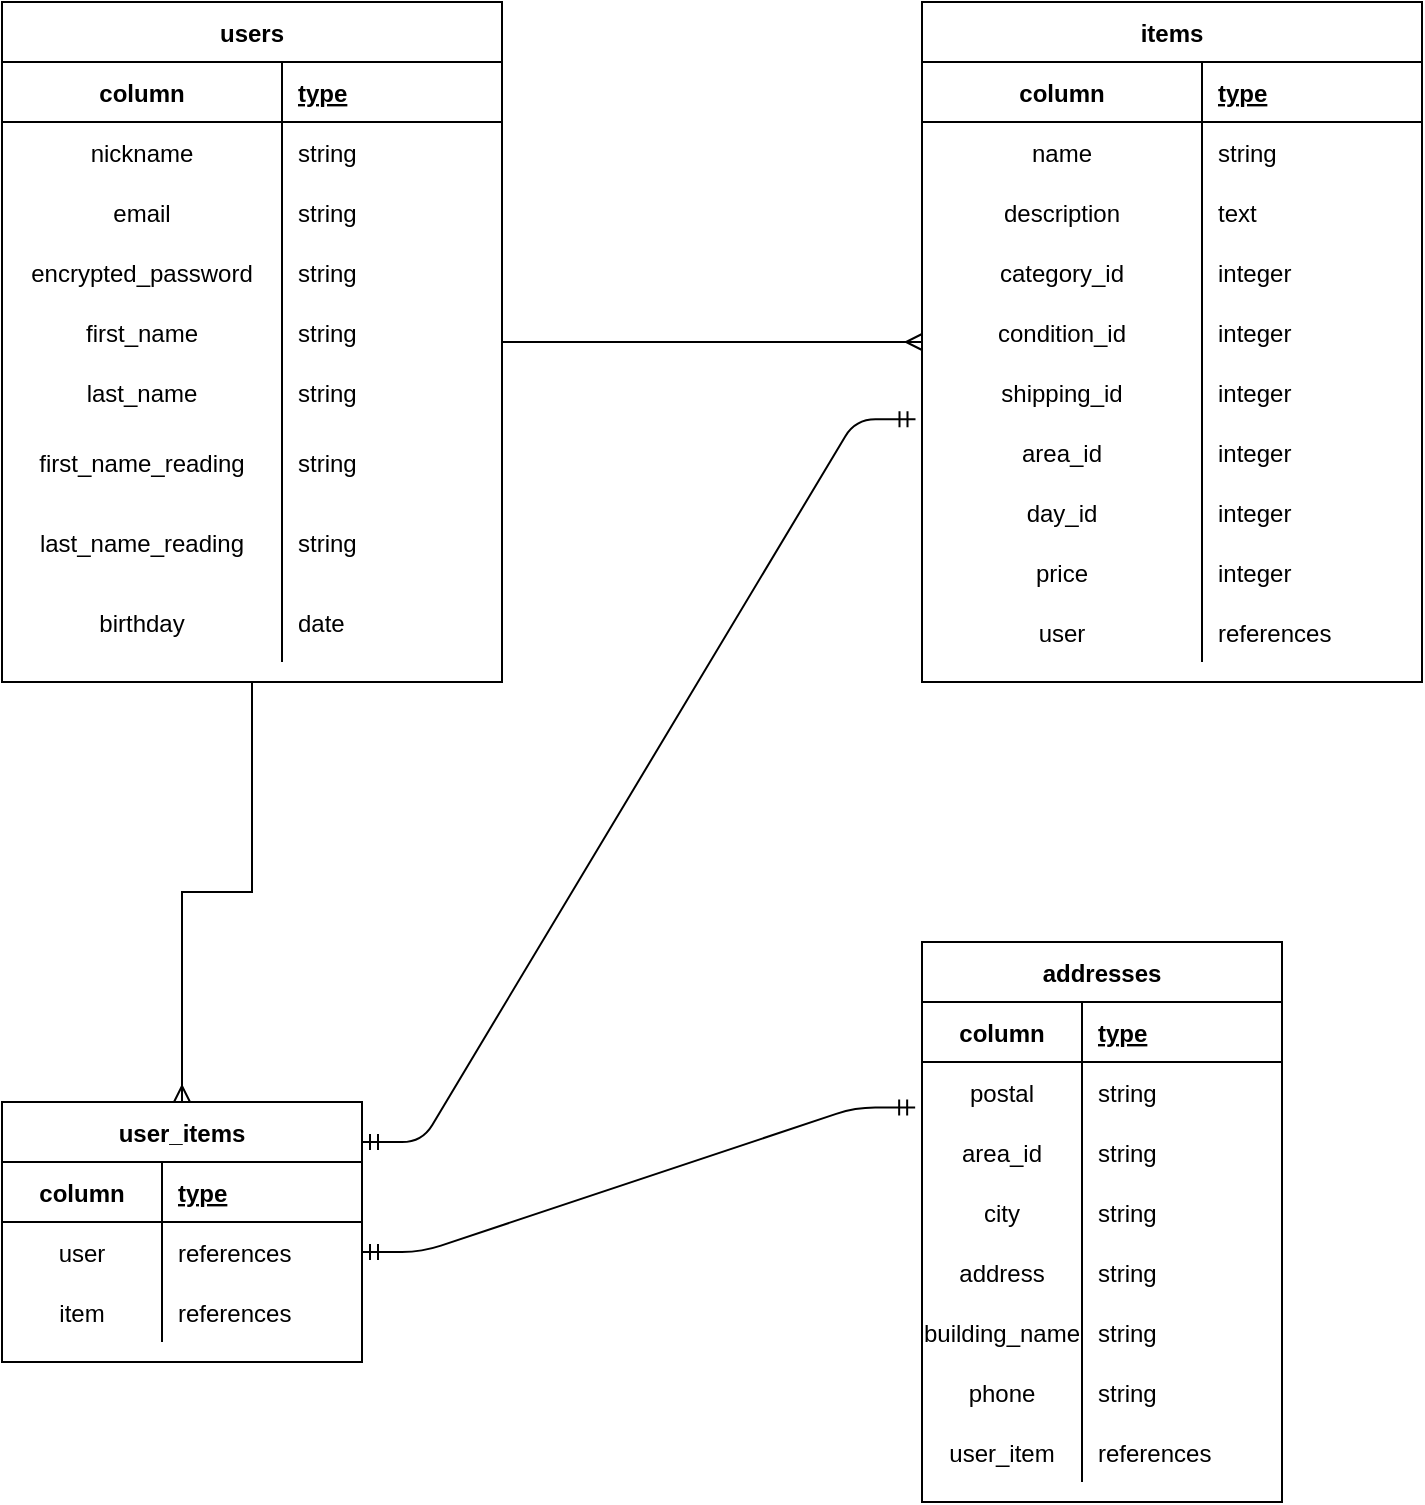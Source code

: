 <mxfile version="13.10.0" type="embed">
    <diagram id="qimWqXdbKfj2qzNDla35" name="Page-1">
        <mxGraphModel dx="904" dy="669" grid="1" gridSize="10" guides="1" tooltips="1" connect="1" arrows="1" fold="1" page="1" pageScale="1" pageWidth="827" pageHeight="1169" math="0" shadow="0">
            <root>
                <mxCell id="0"/>
                <mxCell id="1" parent="0"/>
                <mxCell id="GZePijYV1CCqP01BYh9i-110" value="" style="edgeStyle=orthogonalEdgeStyle;rounded=0;orthogonalLoop=1;jettySize=auto;html=1;endArrow=ERmany;endFill=0;" parent="1" source="GZePijYV1CCqP01BYh9i-66" target="GZePijYV1CCqP01BYh9i-88" edge="1">
                    <mxGeometry relative="1" as="geometry"/>
                </mxCell>
                <mxCell id="74" style="edgeStyle=orthogonalEdgeStyle;rounded=0;orthogonalLoop=1;jettySize=auto;html=1;endArrow=ERmany;endFill=0;" edge="1" parent="1" source="GZePijYV1CCqP01BYh9i-66" target="49">
                    <mxGeometry relative="1" as="geometry"/>
                </mxCell>
                <mxCell id="GZePijYV1CCqP01BYh9i-66" value="users" style="shape=table;startSize=30;container=1;collapsible=1;childLayout=tableLayout;fixedRows=1;rowLines=0;fontStyle=1;align=center;resizeLast=1;fillColor=none;gradientColor=none;" parent="1" vertex="1">
                    <mxGeometry x="30" y="10" width="250" height="340" as="geometry"/>
                </mxCell>
                <mxCell id="GZePijYV1CCqP01BYh9i-67" value="" style="shape=partialRectangle;collapsible=0;dropTarget=0;pointerEvents=0;fillColor=none;top=0;left=0;bottom=1;right=0;points=[[0,0.5],[1,0.5]];portConstraint=eastwest;" parent="GZePijYV1CCqP01BYh9i-66" vertex="1">
                    <mxGeometry y="30" width="250" height="30" as="geometry"/>
                </mxCell>
                <mxCell id="GZePijYV1CCqP01BYh9i-68" value="column" style="shape=partialRectangle;connectable=0;fillColor=none;top=0;left=0;bottom=0;right=0;fontStyle=1;overflow=hidden;" parent="GZePijYV1CCqP01BYh9i-67" vertex="1">
                    <mxGeometry width="140" height="30" as="geometry"/>
                </mxCell>
                <mxCell id="GZePijYV1CCqP01BYh9i-69" value="type" style="shape=partialRectangle;connectable=0;fillColor=none;top=0;left=0;bottom=0;right=0;align=left;spacingLeft=6;fontStyle=5;overflow=hidden;" parent="GZePijYV1CCqP01BYh9i-67" vertex="1">
                    <mxGeometry x="140" width="110" height="30" as="geometry"/>
                </mxCell>
                <mxCell id="GZePijYV1CCqP01BYh9i-70" value="" style="shape=partialRectangle;collapsible=0;dropTarget=0;pointerEvents=0;fillColor=none;top=0;left=0;bottom=0;right=0;points=[[0,0.5],[1,0.5]];portConstraint=eastwest;" parent="GZePijYV1CCqP01BYh9i-66" vertex="1">
                    <mxGeometry y="60" width="250" height="30" as="geometry"/>
                </mxCell>
                <mxCell id="GZePijYV1CCqP01BYh9i-71" value="nickname" style="shape=partialRectangle;connectable=0;fillColor=none;top=0;left=0;bottom=0;right=0;editable=1;overflow=hidden;" parent="GZePijYV1CCqP01BYh9i-70" vertex="1">
                    <mxGeometry width="140" height="30" as="geometry"/>
                </mxCell>
                <mxCell id="GZePijYV1CCqP01BYh9i-72" value="string" style="shape=partialRectangle;connectable=0;fillColor=none;top=0;left=0;bottom=0;right=0;align=left;spacingLeft=6;overflow=hidden;" parent="GZePijYV1CCqP01BYh9i-70" vertex="1">
                    <mxGeometry x="140" width="110" height="30" as="geometry"/>
                </mxCell>
                <mxCell id="GZePijYV1CCqP01BYh9i-73" value="" style="shape=partialRectangle;collapsible=0;dropTarget=0;pointerEvents=0;fillColor=none;top=0;left=0;bottom=0;right=0;points=[[0,0.5],[1,0.5]];portConstraint=eastwest;" parent="GZePijYV1CCqP01BYh9i-66" vertex="1">
                    <mxGeometry y="90" width="250" height="30" as="geometry"/>
                </mxCell>
                <mxCell id="GZePijYV1CCqP01BYh9i-74" value="email" style="shape=partialRectangle;connectable=0;fillColor=none;top=0;left=0;bottom=0;right=0;editable=1;overflow=hidden;" parent="GZePijYV1CCqP01BYh9i-73" vertex="1">
                    <mxGeometry width="140" height="30" as="geometry"/>
                </mxCell>
                <mxCell id="GZePijYV1CCqP01BYh9i-75" value="string" style="shape=partialRectangle;connectable=0;fillColor=none;top=0;left=0;bottom=0;right=0;align=left;spacingLeft=6;overflow=hidden;" parent="GZePijYV1CCqP01BYh9i-73" vertex="1">
                    <mxGeometry x="140" width="110" height="30" as="geometry"/>
                </mxCell>
                <mxCell id="GZePijYV1CCqP01BYh9i-76" value="" style="shape=partialRectangle;collapsible=0;dropTarget=0;pointerEvents=0;fillColor=none;top=0;left=0;bottom=0;right=0;points=[[0,0.5],[1,0.5]];portConstraint=eastwest;" parent="GZePijYV1CCqP01BYh9i-66" vertex="1">
                    <mxGeometry y="120" width="250" height="30" as="geometry"/>
                </mxCell>
                <mxCell id="GZePijYV1CCqP01BYh9i-77" value="encrypted_password" style="shape=partialRectangle;connectable=0;fillColor=none;top=0;left=0;bottom=0;right=0;editable=1;overflow=hidden;" parent="GZePijYV1CCqP01BYh9i-76" vertex="1">
                    <mxGeometry width="140" height="30" as="geometry"/>
                </mxCell>
                <mxCell id="GZePijYV1CCqP01BYh9i-78" value="string" style="shape=partialRectangle;connectable=0;fillColor=none;top=0;left=0;bottom=0;right=0;align=left;spacingLeft=6;overflow=hidden;" parent="GZePijYV1CCqP01BYh9i-76" vertex="1">
                    <mxGeometry x="140" width="110" height="30" as="geometry"/>
                </mxCell>
                <mxCell id="GZePijYV1CCqP01BYh9i-79" value="" style="shape=partialRectangle;collapsible=0;dropTarget=0;pointerEvents=0;fillColor=none;top=0;left=0;bottom=0;right=0;points=[[0,0.5],[1,0.5]];portConstraint=eastwest;" parent="GZePijYV1CCqP01BYh9i-66" vertex="1">
                    <mxGeometry y="150" width="250" height="30" as="geometry"/>
                </mxCell>
                <mxCell id="GZePijYV1CCqP01BYh9i-80" value="first_name" style="shape=partialRectangle;connectable=0;fillColor=none;top=0;left=0;bottom=0;right=0;editable=1;overflow=hidden;" parent="GZePijYV1CCqP01BYh9i-79" vertex="1">
                    <mxGeometry width="140" height="30" as="geometry"/>
                </mxCell>
                <mxCell id="GZePijYV1CCqP01BYh9i-81" value="string" style="shape=partialRectangle;connectable=0;fillColor=none;top=0;left=0;bottom=0;right=0;align=left;spacingLeft=6;overflow=hidden;" parent="GZePijYV1CCqP01BYh9i-79" vertex="1">
                    <mxGeometry x="140" width="110" height="30" as="geometry"/>
                </mxCell>
                <mxCell id="GZePijYV1CCqP01BYh9i-82" value="" style="shape=partialRectangle;collapsible=0;dropTarget=0;pointerEvents=0;fillColor=none;top=0;left=0;bottom=0;right=0;points=[[0,0.5],[1,0.5]];portConstraint=eastwest;" parent="GZePijYV1CCqP01BYh9i-66" vertex="1">
                    <mxGeometry y="180" width="250" height="30" as="geometry"/>
                </mxCell>
                <mxCell id="GZePijYV1CCqP01BYh9i-83" value="last_name" style="shape=partialRectangle;connectable=0;fillColor=none;top=0;left=0;bottom=0;right=0;editable=1;overflow=hidden;" parent="GZePijYV1CCqP01BYh9i-82" vertex="1">
                    <mxGeometry width="140" height="30" as="geometry"/>
                </mxCell>
                <mxCell id="GZePijYV1CCqP01BYh9i-84" value="string" style="shape=partialRectangle;connectable=0;fillColor=none;top=0;left=0;bottom=0;right=0;align=left;spacingLeft=6;overflow=hidden;" parent="GZePijYV1CCqP01BYh9i-82" vertex="1">
                    <mxGeometry x="140" width="110" height="30" as="geometry"/>
                </mxCell>
                <mxCell id="GZePijYV1CCqP01BYh9i-85" value="" style="shape=partialRectangle;collapsible=0;dropTarget=0;pointerEvents=0;fillColor=none;top=0;left=0;bottom=0;right=0;points=[[0,0.5],[1,0.5]];portConstraint=eastwest;" parent="GZePijYV1CCqP01BYh9i-66" vertex="1">
                    <mxGeometry y="210" width="250" height="40" as="geometry"/>
                </mxCell>
                <mxCell id="GZePijYV1CCqP01BYh9i-86" value="first_name_reading" style="shape=partialRectangle;connectable=0;fillColor=none;top=0;left=0;bottom=0;right=0;editable=1;overflow=hidden;" parent="GZePijYV1CCqP01BYh9i-85" vertex="1">
                    <mxGeometry width="140" height="40" as="geometry"/>
                </mxCell>
                <mxCell id="GZePijYV1CCqP01BYh9i-87" value="string" style="shape=partialRectangle;connectable=0;fillColor=none;top=0;left=0;bottom=0;right=0;align=left;spacingLeft=6;overflow=hidden;" parent="GZePijYV1CCqP01BYh9i-85" vertex="1">
                    <mxGeometry x="140" width="110" height="40" as="geometry"/>
                </mxCell>
                <mxCell id="103" value="" style="shape=partialRectangle;collapsible=0;dropTarget=0;pointerEvents=0;fillColor=none;top=0;left=0;bottom=0;right=0;points=[[0,0.5],[1,0.5]];portConstraint=eastwest;" vertex="1" parent="GZePijYV1CCqP01BYh9i-66">
                    <mxGeometry y="250" width="250" height="40" as="geometry"/>
                </mxCell>
                <mxCell id="104" value="last_name_reading" style="shape=partialRectangle;connectable=0;fillColor=none;top=0;left=0;bottom=0;right=0;editable=1;overflow=hidden;" vertex="1" parent="103">
                    <mxGeometry width="140" height="40" as="geometry"/>
                </mxCell>
                <mxCell id="105" value="string" style="shape=partialRectangle;connectable=0;fillColor=none;top=0;left=0;bottom=0;right=0;align=left;spacingLeft=6;overflow=hidden;" vertex="1" parent="103">
                    <mxGeometry x="140" width="110" height="40" as="geometry"/>
                </mxCell>
                <mxCell id="100" value="" style="shape=partialRectangle;collapsible=0;dropTarget=0;pointerEvents=0;fillColor=none;top=0;left=0;bottom=0;right=0;points=[[0,0.5],[1,0.5]];portConstraint=eastwest;" vertex="1" parent="GZePijYV1CCqP01BYh9i-66">
                    <mxGeometry y="290" width="250" height="40" as="geometry"/>
                </mxCell>
                <mxCell id="101" value="birthday" style="shape=partialRectangle;connectable=0;fillColor=none;top=0;left=0;bottom=0;right=0;editable=1;overflow=hidden;" vertex="1" parent="100">
                    <mxGeometry width="140" height="40" as="geometry"/>
                </mxCell>
                <mxCell id="102" value="date" style="shape=partialRectangle;connectable=0;fillColor=none;top=0;left=0;bottom=0;right=0;align=left;spacingLeft=6;overflow=hidden;" vertex="1" parent="100">
                    <mxGeometry x="140" width="110" height="40" as="geometry"/>
                </mxCell>
                <mxCell id="GZePijYV1CCqP01BYh9i-88" value="items" style="shape=table;startSize=30;container=1;collapsible=1;childLayout=tableLayout;fixedRows=1;rowLines=0;fontStyle=1;align=center;resizeLast=1;fillColor=none;gradientColor=none;" parent="1" vertex="1">
                    <mxGeometry x="490" y="10" width="250" height="340" as="geometry"/>
                </mxCell>
                <mxCell id="GZePijYV1CCqP01BYh9i-89" value="" style="shape=partialRectangle;collapsible=0;dropTarget=0;pointerEvents=0;fillColor=none;top=0;left=0;bottom=1;right=0;points=[[0,0.5],[1,0.5]];portConstraint=eastwest;" parent="GZePijYV1CCqP01BYh9i-88" vertex="1">
                    <mxGeometry y="30" width="250" height="30" as="geometry"/>
                </mxCell>
                <mxCell id="GZePijYV1CCqP01BYh9i-90" value="column" style="shape=partialRectangle;connectable=0;fillColor=none;top=0;left=0;bottom=0;right=0;fontStyle=1;overflow=hidden;" parent="GZePijYV1CCqP01BYh9i-89" vertex="1">
                    <mxGeometry width="140" height="30" as="geometry"/>
                </mxCell>
                <mxCell id="GZePijYV1CCqP01BYh9i-91" value="type" style="shape=partialRectangle;connectable=0;fillColor=none;top=0;left=0;bottom=0;right=0;align=left;spacingLeft=6;fontStyle=5;overflow=hidden;" parent="GZePijYV1CCqP01BYh9i-89" vertex="1">
                    <mxGeometry x="140" width="110" height="30" as="geometry"/>
                </mxCell>
                <mxCell id="GZePijYV1CCqP01BYh9i-92" value="" style="shape=partialRectangle;collapsible=0;dropTarget=0;pointerEvents=0;fillColor=none;top=0;left=0;bottom=0;right=0;points=[[0,0.5],[1,0.5]];portConstraint=eastwest;" parent="GZePijYV1CCqP01BYh9i-88" vertex="1">
                    <mxGeometry y="60" width="250" height="30" as="geometry"/>
                </mxCell>
                <mxCell id="GZePijYV1CCqP01BYh9i-93" value="name" style="shape=partialRectangle;connectable=0;fillColor=none;top=0;left=0;bottom=0;right=0;editable=1;overflow=hidden;" parent="GZePijYV1CCqP01BYh9i-92" vertex="1">
                    <mxGeometry width="140" height="30" as="geometry"/>
                </mxCell>
                <mxCell id="GZePijYV1CCqP01BYh9i-94" value="string" style="shape=partialRectangle;connectable=0;fillColor=none;top=0;left=0;bottom=0;right=0;align=left;spacingLeft=6;overflow=hidden;" parent="GZePijYV1CCqP01BYh9i-92" vertex="1">
                    <mxGeometry x="140" width="110" height="30" as="geometry"/>
                </mxCell>
                <mxCell id="GZePijYV1CCqP01BYh9i-95" value="" style="shape=partialRectangle;collapsible=0;dropTarget=0;pointerEvents=0;fillColor=none;top=0;left=0;bottom=0;right=0;points=[[0,0.5],[1,0.5]];portConstraint=eastwest;" parent="GZePijYV1CCqP01BYh9i-88" vertex="1">
                    <mxGeometry y="90" width="250" height="30" as="geometry"/>
                </mxCell>
                <mxCell id="GZePijYV1CCqP01BYh9i-96" value="description" style="shape=partialRectangle;connectable=0;fillColor=none;top=0;left=0;bottom=0;right=0;editable=1;overflow=hidden;" parent="GZePijYV1CCqP01BYh9i-95" vertex="1">
                    <mxGeometry width="140" height="30" as="geometry"/>
                </mxCell>
                <mxCell id="GZePijYV1CCqP01BYh9i-97" value="text" style="shape=partialRectangle;connectable=0;fillColor=none;top=0;left=0;bottom=0;right=0;align=left;spacingLeft=6;overflow=hidden;" parent="GZePijYV1CCqP01BYh9i-95" vertex="1">
                    <mxGeometry x="140" width="110" height="30" as="geometry"/>
                </mxCell>
                <mxCell id="GZePijYV1CCqP01BYh9i-98" value="" style="shape=partialRectangle;collapsible=0;dropTarget=0;pointerEvents=0;fillColor=none;top=0;left=0;bottom=0;right=0;points=[[0,0.5],[1,0.5]];portConstraint=eastwest;" parent="GZePijYV1CCqP01BYh9i-88" vertex="1">
                    <mxGeometry y="120" width="250" height="30" as="geometry"/>
                </mxCell>
                <mxCell id="GZePijYV1CCqP01BYh9i-99" value="category_id" style="shape=partialRectangle;connectable=0;fillColor=none;top=0;left=0;bottom=0;right=0;editable=1;overflow=hidden;" parent="GZePijYV1CCqP01BYh9i-98" vertex="1">
                    <mxGeometry width="140" height="30" as="geometry"/>
                </mxCell>
                <mxCell id="GZePijYV1CCqP01BYh9i-100" value="integer" style="shape=partialRectangle;connectable=0;fillColor=none;top=0;left=0;bottom=0;right=0;align=left;spacingLeft=6;overflow=hidden;" parent="GZePijYV1CCqP01BYh9i-98" vertex="1">
                    <mxGeometry x="140" width="110" height="30" as="geometry"/>
                </mxCell>
                <mxCell id="GZePijYV1CCqP01BYh9i-101" value="" style="shape=partialRectangle;collapsible=0;dropTarget=0;pointerEvents=0;fillColor=none;top=0;left=0;bottom=0;right=0;points=[[0,0.5],[1,0.5]];portConstraint=eastwest;" parent="GZePijYV1CCqP01BYh9i-88" vertex="1">
                    <mxGeometry y="150" width="250" height="30" as="geometry"/>
                </mxCell>
                <mxCell id="GZePijYV1CCqP01BYh9i-102" value="condition_id" style="shape=partialRectangle;connectable=0;fillColor=none;top=0;left=0;bottom=0;right=0;editable=1;overflow=hidden;" parent="GZePijYV1CCqP01BYh9i-101" vertex="1">
                    <mxGeometry width="140" height="30" as="geometry"/>
                </mxCell>
                <mxCell id="GZePijYV1CCqP01BYh9i-103" value="integer" style="shape=partialRectangle;connectable=0;fillColor=none;top=0;left=0;bottom=0;right=0;align=left;spacingLeft=6;overflow=hidden;" parent="GZePijYV1CCqP01BYh9i-101" vertex="1">
                    <mxGeometry x="140" width="110" height="30" as="geometry"/>
                </mxCell>
                <mxCell id="GZePijYV1CCqP01BYh9i-104" value="" style="shape=partialRectangle;collapsible=0;dropTarget=0;pointerEvents=0;fillColor=none;top=0;left=0;bottom=0;right=0;points=[[0,0.5],[1,0.5]];portConstraint=eastwest;" parent="GZePijYV1CCqP01BYh9i-88" vertex="1">
                    <mxGeometry y="180" width="250" height="30" as="geometry"/>
                </mxCell>
                <mxCell id="GZePijYV1CCqP01BYh9i-105" value="shipping_id" style="shape=partialRectangle;connectable=0;fillColor=none;top=0;left=0;bottom=0;right=0;editable=1;overflow=hidden;" parent="GZePijYV1CCqP01BYh9i-104" vertex="1">
                    <mxGeometry width="140" height="30" as="geometry"/>
                </mxCell>
                <mxCell id="GZePijYV1CCqP01BYh9i-106" value="integer" style="shape=partialRectangle;connectable=0;fillColor=none;top=0;left=0;bottom=0;right=0;align=left;spacingLeft=6;overflow=hidden;" parent="GZePijYV1CCqP01BYh9i-104" vertex="1">
                    <mxGeometry x="140" width="110" height="30" as="geometry"/>
                </mxCell>
                <mxCell id="GZePijYV1CCqP01BYh9i-107" value="" style="shape=partialRectangle;collapsible=0;dropTarget=0;pointerEvents=0;fillColor=none;top=0;left=0;bottom=0;right=0;points=[[0,0.5],[1,0.5]];portConstraint=eastwest;" parent="GZePijYV1CCqP01BYh9i-88" vertex="1">
                    <mxGeometry y="210" width="250" height="30" as="geometry"/>
                </mxCell>
                <mxCell id="GZePijYV1CCqP01BYh9i-108" value="area_id" style="shape=partialRectangle;connectable=0;fillColor=none;top=0;left=0;bottom=0;right=0;editable=1;overflow=hidden;" parent="GZePijYV1CCqP01BYh9i-107" vertex="1">
                    <mxGeometry width="140" height="30" as="geometry"/>
                </mxCell>
                <mxCell id="GZePijYV1CCqP01BYh9i-109" value="integer" style="shape=partialRectangle;connectable=0;fillColor=none;top=0;left=0;bottom=0;right=0;align=left;spacingLeft=6;overflow=hidden;" parent="GZePijYV1CCqP01BYh9i-107" vertex="1">
                    <mxGeometry x="140" width="110" height="30" as="geometry"/>
                </mxCell>
                <mxCell id="41" value="" style="shape=partialRectangle;collapsible=0;dropTarget=0;pointerEvents=0;fillColor=none;top=0;left=0;bottom=0;right=0;points=[[0,0.5],[1,0.5]];portConstraint=eastwest;" vertex="1" parent="GZePijYV1CCqP01BYh9i-88">
                    <mxGeometry y="240" width="250" height="30" as="geometry"/>
                </mxCell>
                <mxCell id="42" value="day_id" style="shape=partialRectangle;connectable=0;fillColor=none;top=0;left=0;bottom=0;right=0;editable=1;overflow=hidden;" vertex="1" parent="41">
                    <mxGeometry width="140" height="30" as="geometry"/>
                </mxCell>
                <mxCell id="43" value="integer" style="shape=partialRectangle;connectable=0;fillColor=none;top=0;left=0;bottom=0;right=0;align=left;spacingLeft=6;overflow=hidden;" vertex="1" parent="41">
                    <mxGeometry x="140" width="110" height="30" as="geometry"/>
                </mxCell>
                <mxCell id="44" value="" style="shape=partialRectangle;collapsible=0;dropTarget=0;pointerEvents=0;fillColor=none;top=0;left=0;bottom=0;right=0;points=[[0,0.5],[1,0.5]];portConstraint=eastwest;" vertex="1" parent="GZePijYV1CCqP01BYh9i-88">
                    <mxGeometry y="270" width="250" height="30" as="geometry"/>
                </mxCell>
                <mxCell id="45" value="price" style="shape=partialRectangle;connectable=0;fillColor=none;top=0;left=0;bottom=0;right=0;editable=1;overflow=hidden;" vertex="1" parent="44">
                    <mxGeometry width="140" height="30" as="geometry"/>
                </mxCell>
                <mxCell id="46" value="integer" style="shape=partialRectangle;connectable=0;fillColor=none;top=0;left=0;bottom=0;right=0;align=left;spacingLeft=6;overflow=hidden;" vertex="1" parent="44">
                    <mxGeometry x="140" width="110" height="30" as="geometry"/>
                </mxCell>
                <mxCell id="106" value="" style="shape=partialRectangle;collapsible=0;dropTarget=0;pointerEvents=0;fillColor=none;top=0;left=0;bottom=0;right=0;points=[[0,0.5],[1,0.5]];portConstraint=eastwest;" vertex="1" parent="GZePijYV1CCqP01BYh9i-88">
                    <mxGeometry y="300" width="250" height="30" as="geometry"/>
                </mxCell>
                <mxCell id="107" value="user" style="shape=partialRectangle;connectable=0;fillColor=none;top=0;left=0;bottom=0;right=0;editable=1;overflow=hidden;" vertex="1" parent="106">
                    <mxGeometry width="140" height="30" as="geometry"/>
                </mxCell>
                <mxCell id="108" value="references" style="shape=partialRectangle;connectable=0;fillColor=none;top=0;left=0;bottom=0;right=0;align=left;spacingLeft=6;overflow=hidden;" vertex="1" parent="106">
                    <mxGeometry x="140" width="110" height="30" as="geometry"/>
                </mxCell>
                <mxCell id="49" value="user_items" style="shape=table;startSize=30;container=1;collapsible=1;childLayout=tableLayout;fixedRows=1;rowLines=0;fontStyle=1;align=center;resizeLast=1;fillColor=none;gradientColor=none;" vertex="1" parent="1">
                    <mxGeometry x="30" y="560" width="180" height="130" as="geometry"/>
                </mxCell>
                <mxCell id="50" value="" style="shape=partialRectangle;collapsible=0;dropTarget=0;pointerEvents=0;fillColor=none;top=0;left=0;bottom=1;right=0;points=[[0,0.5],[1,0.5]];portConstraint=eastwest;" vertex="1" parent="49">
                    <mxGeometry y="30" width="180" height="30" as="geometry"/>
                </mxCell>
                <mxCell id="51" value="column" style="shape=partialRectangle;connectable=0;fillColor=none;top=0;left=0;bottom=0;right=0;fontStyle=1;overflow=hidden;" vertex="1" parent="50">
                    <mxGeometry width="80" height="30" as="geometry"/>
                </mxCell>
                <mxCell id="52" value="type" style="shape=partialRectangle;connectable=0;fillColor=none;top=0;left=0;bottom=0;right=0;align=left;spacingLeft=6;fontStyle=5;overflow=hidden;" vertex="1" parent="50">
                    <mxGeometry x="80" width="100" height="30" as="geometry"/>
                </mxCell>
                <mxCell id="62" value="" style="shape=partialRectangle;collapsible=0;dropTarget=0;pointerEvents=0;fillColor=none;top=0;left=0;bottom=0;right=0;points=[[0,0.5],[1,0.5]];portConstraint=eastwest;" vertex="1" parent="49">
                    <mxGeometry y="60" width="180" height="30" as="geometry"/>
                </mxCell>
                <mxCell id="63" value="user" style="shape=partialRectangle;connectable=0;fillColor=none;top=0;left=0;bottom=0;right=0;editable=1;overflow=hidden;" vertex="1" parent="62">
                    <mxGeometry width="80" height="30" as="geometry"/>
                </mxCell>
                <mxCell id="64" value="references" style="shape=partialRectangle;connectable=0;fillColor=none;top=0;left=0;bottom=0;right=0;align=left;spacingLeft=6;overflow=hidden;" vertex="1" parent="62">
                    <mxGeometry x="80" width="100" height="30" as="geometry"/>
                </mxCell>
                <mxCell id="112" value="" style="shape=partialRectangle;collapsible=0;dropTarget=0;pointerEvents=0;fillColor=none;top=0;left=0;bottom=0;right=0;points=[[0,0.5],[1,0.5]];portConstraint=eastwest;" vertex="1" parent="49">
                    <mxGeometry y="90" width="180" height="30" as="geometry"/>
                </mxCell>
                <mxCell id="113" value="item" style="shape=partialRectangle;connectable=0;fillColor=none;top=0;left=0;bottom=0;right=0;editable=1;overflow=hidden;" vertex="1" parent="112">
                    <mxGeometry width="80" height="30" as="geometry"/>
                </mxCell>
                <mxCell id="114" value="references" style="shape=partialRectangle;connectable=0;fillColor=none;top=0;left=0;bottom=0;right=0;align=left;spacingLeft=6;overflow=hidden;" vertex="1" parent="112">
                    <mxGeometry x="80" width="100" height="30" as="geometry"/>
                </mxCell>
                <mxCell id="76" value="addresses" style="shape=table;startSize=30;container=1;collapsible=1;childLayout=tableLayout;fixedRows=1;rowLines=0;fontStyle=1;align=center;resizeLast=1;fillColor=none;gradientColor=none;" vertex="1" parent="1">
                    <mxGeometry x="490" y="480" width="180" height="280" as="geometry"/>
                </mxCell>
                <mxCell id="77" value="" style="shape=partialRectangle;collapsible=0;dropTarget=0;pointerEvents=0;fillColor=none;top=0;left=0;bottom=1;right=0;points=[[0,0.5],[1,0.5]];portConstraint=eastwest;" vertex="1" parent="76">
                    <mxGeometry y="30" width="180" height="30" as="geometry"/>
                </mxCell>
                <mxCell id="78" value="column" style="shape=partialRectangle;connectable=0;fillColor=none;top=0;left=0;bottom=0;right=0;fontStyle=1;overflow=hidden;" vertex="1" parent="77">
                    <mxGeometry width="80" height="30" as="geometry"/>
                </mxCell>
                <mxCell id="79" value="type" style="shape=partialRectangle;connectable=0;fillColor=none;top=0;left=0;bottom=0;right=0;align=left;spacingLeft=6;fontStyle=5;overflow=hidden;" vertex="1" parent="77">
                    <mxGeometry x="80" width="100" height="30" as="geometry"/>
                </mxCell>
                <mxCell id="80" value="" style="shape=partialRectangle;collapsible=0;dropTarget=0;pointerEvents=0;fillColor=none;top=0;left=0;bottom=0;right=0;points=[[0,0.5],[1,0.5]];portConstraint=eastwest;" vertex="1" parent="76">
                    <mxGeometry y="60" width="180" height="30" as="geometry"/>
                </mxCell>
                <mxCell id="81" value="postal " style="shape=partialRectangle;connectable=0;fillColor=none;top=0;left=0;bottom=0;right=0;editable=1;overflow=hidden;" vertex="1" parent="80">
                    <mxGeometry width="80" height="30" as="geometry"/>
                </mxCell>
                <mxCell id="82" value="string" style="shape=partialRectangle;connectable=0;fillColor=none;top=0;left=0;bottom=0;right=0;align=left;spacingLeft=6;overflow=hidden;" vertex="1" parent="80">
                    <mxGeometry x="80" width="100" height="30" as="geometry"/>
                </mxCell>
                <mxCell id="83" value="" style="shape=partialRectangle;collapsible=0;dropTarget=0;pointerEvents=0;fillColor=none;top=0;left=0;bottom=0;right=0;points=[[0,0.5],[1,0.5]];portConstraint=eastwest;" vertex="1" parent="76">
                    <mxGeometry y="90" width="180" height="30" as="geometry"/>
                </mxCell>
                <mxCell id="84" value="area_id" style="shape=partialRectangle;connectable=0;fillColor=none;top=0;left=0;bottom=0;right=0;editable=1;overflow=hidden;" vertex="1" parent="83">
                    <mxGeometry width="80" height="30" as="geometry"/>
                </mxCell>
                <mxCell id="85" value="string" style="shape=partialRectangle;connectable=0;fillColor=none;top=0;left=0;bottom=0;right=0;align=left;spacingLeft=6;overflow=hidden;" vertex="1" parent="83">
                    <mxGeometry x="80" width="100" height="30" as="geometry"/>
                </mxCell>
                <mxCell id="86" value="" style="shape=partialRectangle;collapsible=0;dropTarget=0;pointerEvents=0;fillColor=none;top=0;left=0;bottom=0;right=0;points=[[0,0.5],[1,0.5]];portConstraint=eastwest;" vertex="1" parent="76">
                    <mxGeometry y="120" width="180" height="30" as="geometry"/>
                </mxCell>
                <mxCell id="87" value="city" style="shape=partialRectangle;connectable=0;fillColor=none;top=0;left=0;bottom=0;right=0;editable=1;overflow=hidden;" vertex="1" parent="86">
                    <mxGeometry width="80" height="30" as="geometry"/>
                </mxCell>
                <mxCell id="88" value="string" style="shape=partialRectangle;connectable=0;fillColor=none;top=0;left=0;bottom=0;right=0;align=left;spacingLeft=6;overflow=hidden;" vertex="1" parent="86">
                    <mxGeometry x="80" width="100" height="30" as="geometry"/>
                </mxCell>
                <mxCell id="89" value="" style="shape=partialRectangle;collapsible=0;dropTarget=0;pointerEvents=0;fillColor=none;top=0;left=0;bottom=0;right=0;points=[[0,0.5],[1,0.5]];portConstraint=eastwest;" vertex="1" parent="76">
                    <mxGeometry y="150" width="180" height="30" as="geometry"/>
                </mxCell>
                <mxCell id="90" value="address" style="shape=partialRectangle;connectable=0;fillColor=none;top=0;left=0;bottom=0;right=0;editable=1;overflow=hidden;" vertex="1" parent="89">
                    <mxGeometry width="80" height="30" as="geometry"/>
                </mxCell>
                <mxCell id="91" value="string" style="shape=partialRectangle;connectable=0;fillColor=none;top=0;left=0;bottom=0;right=0;align=left;spacingLeft=6;overflow=hidden;" vertex="1" parent="89">
                    <mxGeometry x="80" width="100" height="30" as="geometry"/>
                </mxCell>
                <mxCell id="92" value="" style="shape=partialRectangle;collapsible=0;dropTarget=0;pointerEvents=0;fillColor=none;top=0;left=0;bottom=0;right=0;points=[[0,0.5],[1,0.5]];portConstraint=eastwest;" vertex="1" parent="76">
                    <mxGeometry y="180" width="180" height="30" as="geometry"/>
                </mxCell>
                <mxCell id="93" value="building_name" style="shape=partialRectangle;connectable=0;fillColor=none;top=0;left=0;bottom=0;right=0;editable=1;overflow=hidden;" vertex="1" parent="92">
                    <mxGeometry width="80" height="30" as="geometry"/>
                </mxCell>
                <mxCell id="94" value="string" style="shape=partialRectangle;connectable=0;fillColor=none;top=0;left=0;bottom=0;right=0;align=left;spacingLeft=6;overflow=hidden;" vertex="1" parent="92">
                    <mxGeometry x="80" width="100" height="30" as="geometry"/>
                </mxCell>
                <mxCell id="95" value="" style="shape=partialRectangle;collapsible=0;dropTarget=0;pointerEvents=0;fillColor=none;top=0;left=0;bottom=0;right=0;points=[[0,0.5],[1,0.5]];portConstraint=eastwest;" vertex="1" parent="76">
                    <mxGeometry y="210" width="180" height="30" as="geometry"/>
                </mxCell>
                <mxCell id="96" value="phone" style="shape=partialRectangle;connectable=0;fillColor=none;top=0;left=0;bottom=0;right=0;editable=1;overflow=hidden;" vertex="1" parent="95">
                    <mxGeometry width="80" height="30" as="geometry"/>
                </mxCell>
                <mxCell id="97" value="string" style="shape=partialRectangle;connectable=0;fillColor=none;top=0;left=0;bottom=0;right=0;align=left;spacingLeft=6;overflow=hidden;" vertex="1" parent="95">
                    <mxGeometry x="80" width="100" height="30" as="geometry"/>
                </mxCell>
                <mxCell id="115" value="" style="shape=partialRectangle;collapsible=0;dropTarget=0;pointerEvents=0;fillColor=none;top=0;left=0;bottom=0;right=0;points=[[0,0.5],[1,0.5]];portConstraint=eastwest;" vertex="1" parent="76">
                    <mxGeometry y="240" width="180" height="30" as="geometry"/>
                </mxCell>
                <mxCell id="116" value="user_item" style="shape=partialRectangle;connectable=0;fillColor=none;top=0;left=0;bottom=0;right=0;editable=1;overflow=hidden;" vertex="1" parent="115">
                    <mxGeometry width="80" height="30" as="geometry"/>
                </mxCell>
                <mxCell id="117" value="references" style="shape=partialRectangle;connectable=0;fillColor=none;top=0;left=0;bottom=0;right=0;align=left;spacingLeft=6;overflow=hidden;" vertex="1" parent="115">
                    <mxGeometry x="80" width="100" height="30" as="geometry"/>
                </mxCell>
                <mxCell id="99" value="" style="edgeStyle=entityRelationEdgeStyle;fontSize=12;html=1;endArrow=ERmandOne;startArrow=ERmandOne;exitX=1;exitY=0.5;exitDx=0;exitDy=0;entryX=-0.019;entryY=0.759;entryDx=0;entryDy=0;entryPerimeter=0;" edge="1" parent="1" source="62" target="80">
                    <mxGeometry width="100" height="100" relative="1" as="geometry">
                        <mxPoint x="210.0" y="560.0" as="sourcePoint"/>
                        <mxPoint x="354.02" y="560.18" as="targetPoint"/>
                    </mxGeometry>
                </mxCell>
                <mxCell id="122" value="" style="edgeStyle=entityRelationEdgeStyle;fontSize=12;html=1;endArrow=ERmandOne;startArrow=ERmandOne;exitX=1;exitY=0.154;exitDx=0;exitDy=0;exitPerimeter=0;entryX=-0.013;entryY=-0.044;entryDx=0;entryDy=0;entryPerimeter=0;" edge="1" parent="1" source="49" target="GZePijYV1CCqP01BYh9i-107">
                    <mxGeometry width="100" height="100" relative="1" as="geometry">
                        <mxPoint x="210.0" y="420.0" as="sourcePoint"/>
                        <mxPoint x="354.02" y="420.18" as="targetPoint"/>
                    </mxGeometry>
                </mxCell>
            </root>
        </mxGraphModel>
    </diagram>
</mxfile>